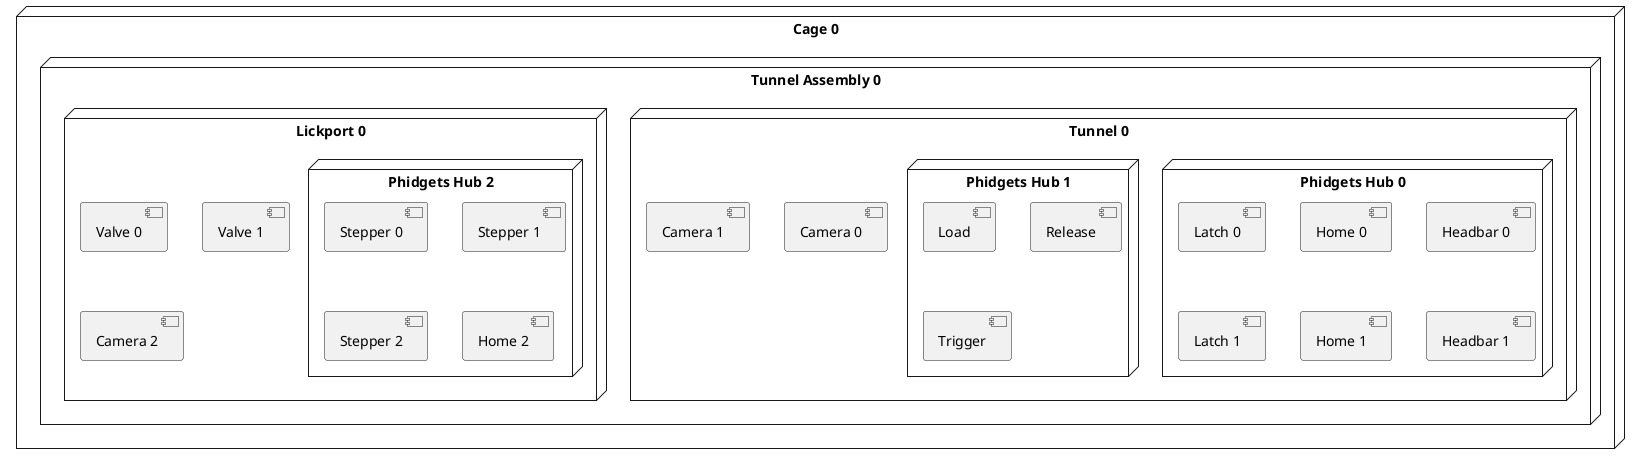@startuml

node "Cage 0" {
        node "Tunnel Assembly 0" {
                node "Tunnel 0" {
                        node "Phidgets Hub 0" {
                                [Latch 0]
                                [Home 0]
                                [Headbar 0]
                                [Latch 1]
                                [Home 1]
                                [Headbar 1]
                        }
                        node "Phidgets Hub 1" {
                                [Load]
                                [Release]
                                [Trigger]
                        }
                        [Camera 0]
                        [Camera 1]
                }
                node "Lickport 0" {
                        node "Phidgets Hub 2" {
                                [Stepper 0]
                                [Home 0]
                                [Stepper 1]
                                [Home 1]
                                [Stepper 2]
                                [Home 2]
                        }
                        [Valve 0]
                        [Valve 1]
                        [Camera 2]
                }
        }
}

@enduml
